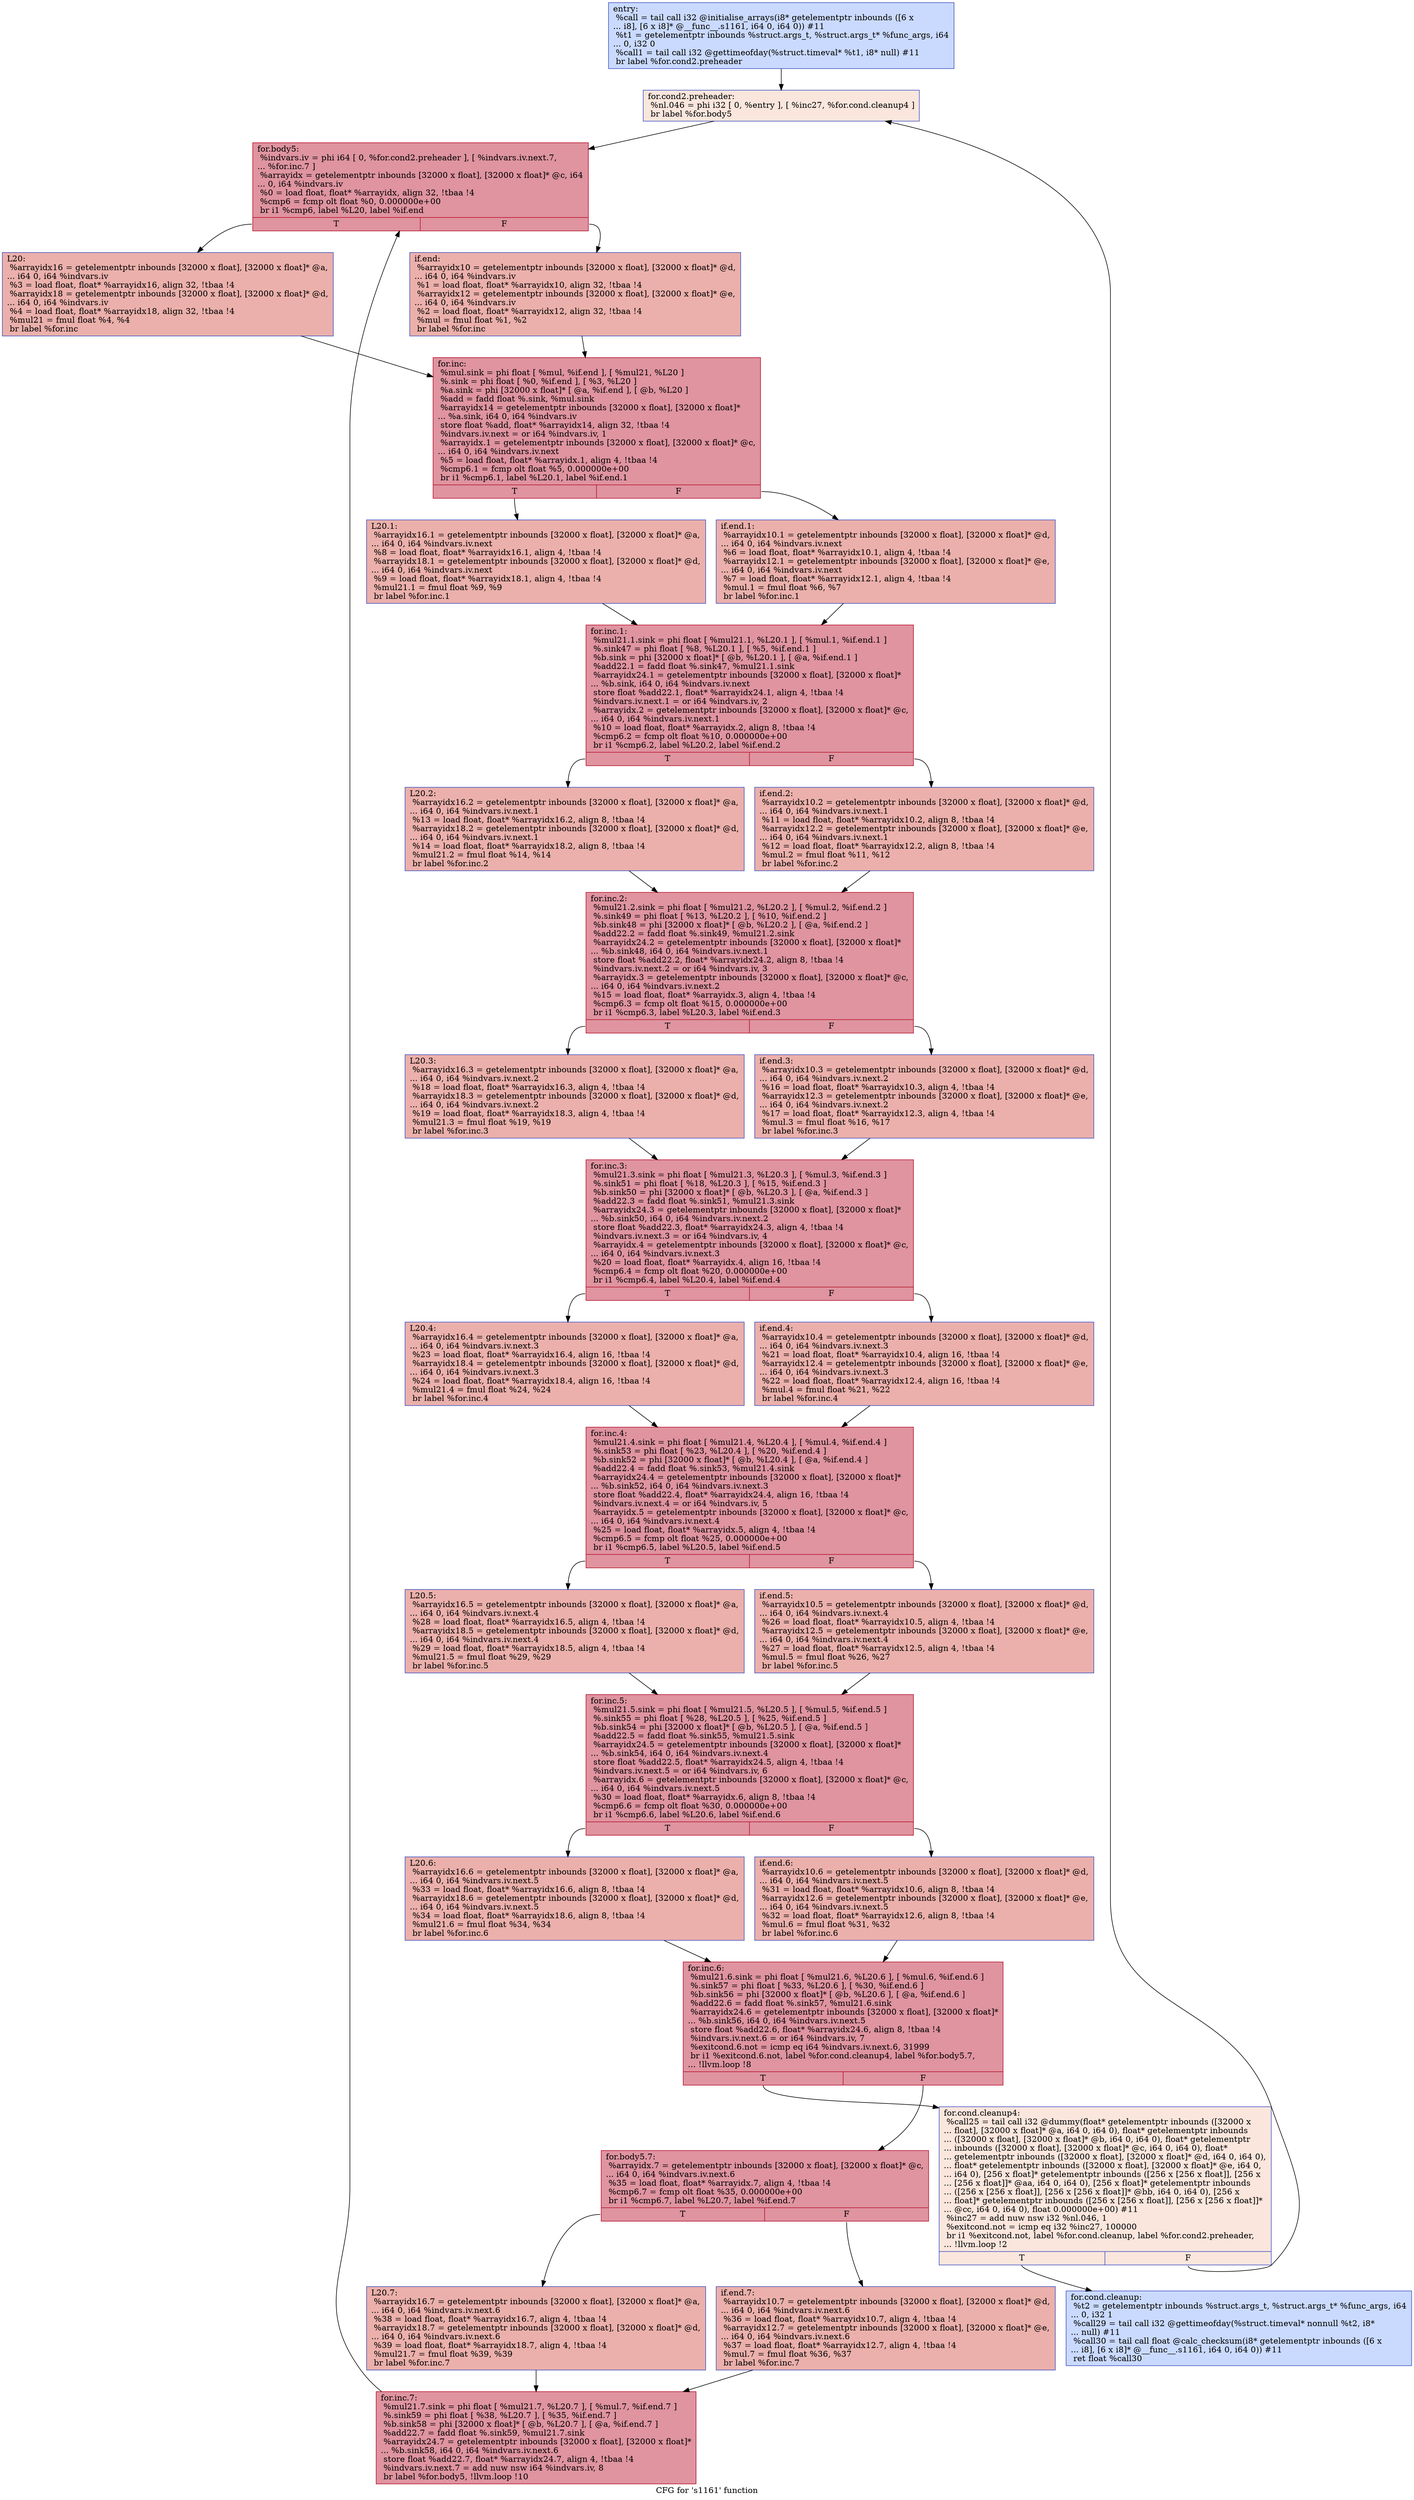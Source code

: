 digraph "CFG for 's1161' function" {
	label="CFG for 's1161' function";

	Node0x564c939ab5a0 [shape=record,color="#3d50c3ff", style=filled, fillcolor="#88abfd70",label="{entry:\l  %call = tail call i32 @initialise_arrays(i8* getelementptr inbounds ([6 x\l... i8], [6 x i8]* @__func__.s1161, i64 0, i64 0)) #11\l  %t1 = getelementptr inbounds %struct.args_t, %struct.args_t* %func_args, i64\l... 0, i32 0\l  %call1 = tail call i32 @gettimeofday(%struct.timeval* %t1, i8* null) #11\l  br label %for.cond2.preheader\l}"];
	Node0x564c939ab5a0 -> Node0x564c939aba40;
	Node0x564c939aba40 [shape=record,color="#3d50c3ff", style=filled, fillcolor="#f3c7b170",label="{for.cond2.preheader:                              \l  %nl.046 = phi i32 [ 0, %entry ], [ %inc27, %for.cond.cleanup4 ]\l  br label %for.body5\l}"];
	Node0x564c939aba40 -> Node0x564c939abc70;
	Node0x564c939abd90 [shape=record,color="#3d50c3ff", style=filled, fillcolor="#88abfd70",label="{for.cond.cleanup:                                 \l  %t2 = getelementptr inbounds %struct.args_t, %struct.args_t* %func_args, i64\l... 0, i32 1\l  %call29 = tail call i32 @gettimeofday(%struct.timeval* nonnull %t2, i8*\l... null) #11\l  %call30 = tail call float @calc_checksum(i8* getelementptr inbounds ([6 x\l... i8], [6 x i8]* @__func__.s1161, i64 0, i64 0)) #11\l  ret float %call30\l}"];
	Node0x564c939abb60 [shape=record,color="#3d50c3ff", style=filled, fillcolor="#f3c7b170",label="{for.cond.cleanup4:                                \l  %call25 = tail call i32 @dummy(float* getelementptr inbounds ([32000 x\l... float], [32000 x float]* @a, i64 0, i64 0), float* getelementptr inbounds\l... ([32000 x float], [32000 x float]* @b, i64 0, i64 0), float* getelementptr\l... inbounds ([32000 x float], [32000 x float]* @c, i64 0, i64 0), float*\l... getelementptr inbounds ([32000 x float], [32000 x float]* @d, i64 0, i64 0),\l... float* getelementptr inbounds ([32000 x float], [32000 x float]* @e, i64 0,\l... i64 0), [256 x float]* getelementptr inbounds ([256 x [256 x float]], [256 x\l... [256 x float]]* @aa, i64 0, i64 0), [256 x float]* getelementptr inbounds\l... ([256 x [256 x float]], [256 x [256 x float]]* @bb, i64 0, i64 0), [256 x\l... float]* getelementptr inbounds ([256 x [256 x float]], [256 x [256 x float]]*\l... @cc, i64 0, i64 0), float 0.000000e+00) #11\l  %inc27 = add nuw nsw i32 %nl.046, 1\l  %exitcond.not = icmp eq i32 %inc27, 100000\l  br i1 %exitcond.not, label %for.cond.cleanup, label %for.cond2.preheader,\l... !llvm.loop !2\l|{<s0>T|<s1>F}}"];
	Node0x564c939abb60:s0 -> Node0x564c939abd90;
	Node0x564c939abb60:s1 -> Node0x564c939aba40;
	Node0x564c939abc70 [shape=record,color="#b70d28ff", style=filled, fillcolor="#b70d2870",label="{for.body5:                                        \l  %indvars.iv = phi i64 [ 0, %for.cond2.preheader ], [ %indvars.iv.next.7,\l... %for.inc.7 ]\l  %arrayidx = getelementptr inbounds [32000 x float], [32000 x float]* @c, i64\l... 0, i64 %indvars.iv\l  %0 = load float, float* %arrayidx, align 32, !tbaa !4\l  %cmp6 = fcmp olt float %0, 0.000000e+00\l  br i1 %cmp6, label %L20, label %if.end\l|{<s0>T|<s1>F}}"];
	Node0x564c939abc70:s0 -> Node0x564c939acad0;
	Node0x564c939abc70:s1 -> Node0x564c939acb40;
	Node0x564c939acb40 [shape=record,color="#3d50c3ff", style=filled, fillcolor="#d24b4070",label="{if.end:                                           \l  %arrayidx10 = getelementptr inbounds [32000 x float], [32000 x float]* @d,\l... i64 0, i64 %indvars.iv\l  %1 = load float, float* %arrayidx10, align 32, !tbaa !4\l  %arrayidx12 = getelementptr inbounds [32000 x float], [32000 x float]* @e,\l... i64 0, i64 %indvars.iv\l  %2 = load float, float* %arrayidx12, align 32, !tbaa !4\l  %mul = fmul float %1, %2\l  br label %for.inc\l}"];
	Node0x564c939acb40 -> Node0x564c93a26500;
	Node0x564c939acad0 [shape=record,color="#3d50c3ff", style=filled, fillcolor="#d24b4070",label="{L20:                                              \l  %arrayidx16 = getelementptr inbounds [32000 x float], [32000 x float]* @a,\l... i64 0, i64 %indvars.iv\l  %3 = load float, float* %arrayidx16, align 32, !tbaa !4\l  %arrayidx18 = getelementptr inbounds [32000 x float], [32000 x float]* @d,\l... i64 0, i64 %indvars.iv\l  %4 = load float, float* %arrayidx18, align 32, !tbaa !4\l  %mul21 = fmul float %4, %4\l  br label %for.inc\l}"];
	Node0x564c939acad0 -> Node0x564c93a26500;
	Node0x564c93a26500 [shape=record,color="#b70d28ff", style=filled, fillcolor="#b70d2870",label="{for.inc:                                          \l  %mul.sink = phi float [ %mul, %if.end ], [ %mul21, %L20 ]\l  %.sink = phi float [ %0, %if.end ], [ %3, %L20 ]\l  %a.sink = phi [32000 x float]* [ @a, %if.end ], [ @b, %L20 ]\l  %add = fadd float %.sink, %mul.sink\l  %arrayidx14 = getelementptr inbounds [32000 x float], [32000 x float]*\l... %a.sink, i64 0, i64 %indvars.iv\l  store float %add, float* %arrayidx14, align 32, !tbaa !4\l  %indvars.iv.next = or i64 %indvars.iv, 1\l  %arrayidx.1 = getelementptr inbounds [32000 x float], [32000 x float]* @c,\l... i64 0, i64 %indvars.iv.next\l  %5 = load float, float* %arrayidx.1, align 4, !tbaa !4\l  %cmp6.1 = fcmp olt float %5, 0.000000e+00\l  br i1 %cmp6.1, label %L20.1, label %if.end.1\l|{<s0>T|<s1>F}}"];
	Node0x564c93a26500:s0 -> Node0x564c93a27080;
	Node0x564c93a26500:s1 -> Node0x564c93a27150;
	Node0x564c93a27150 [shape=record,color="#3d50c3ff", style=filled, fillcolor="#d24b4070",label="{if.end.1:                                         \l  %arrayidx10.1 = getelementptr inbounds [32000 x float], [32000 x float]* @d,\l... i64 0, i64 %indvars.iv.next\l  %6 = load float, float* %arrayidx10.1, align 4, !tbaa !4\l  %arrayidx12.1 = getelementptr inbounds [32000 x float], [32000 x float]* @e,\l... i64 0, i64 %indvars.iv.next\l  %7 = load float, float* %arrayidx12.1, align 4, !tbaa !4\l  %mul.1 = fmul float %6, %7\l  br label %for.inc.1\l}"];
	Node0x564c93a27150 -> Node0x564c93a27650;
	Node0x564c93a27080 [shape=record,color="#3d50c3ff", style=filled, fillcolor="#d24b4070",label="{L20.1:                                            \l  %arrayidx16.1 = getelementptr inbounds [32000 x float], [32000 x float]* @a,\l... i64 0, i64 %indvars.iv.next\l  %8 = load float, float* %arrayidx16.1, align 4, !tbaa !4\l  %arrayidx18.1 = getelementptr inbounds [32000 x float], [32000 x float]* @d,\l... i64 0, i64 %indvars.iv.next\l  %9 = load float, float* %arrayidx18.1, align 4, !tbaa !4\l  %mul21.1 = fmul float %9, %9\l  br label %for.inc.1\l}"];
	Node0x564c93a27080 -> Node0x564c93a27650;
	Node0x564c93a27650 [shape=record,color="#b70d28ff", style=filled, fillcolor="#b70d2870",label="{for.inc.1:                                        \l  %mul21.1.sink = phi float [ %mul21.1, %L20.1 ], [ %mul.1, %if.end.1 ]\l  %.sink47 = phi float [ %8, %L20.1 ], [ %5, %if.end.1 ]\l  %b.sink = phi [32000 x float]* [ @b, %L20.1 ], [ @a, %if.end.1 ]\l  %add22.1 = fadd float %.sink47, %mul21.1.sink\l  %arrayidx24.1 = getelementptr inbounds [32000 x float], [32000 x float]*\l... %b.sink, i64 0, i64 %indvars.iv.next\l  store float %add22.1, float* %arrayidx24.1, align 4, !tbaa !4\l  %indvars.iv.next.1 = or i64 %indvars.iv, 2\l  %arrayidx.2 = getelementptr inbounds [32000 x float], [32000 x float]* @c,\l... i64 0, i64 %indvars.iv.next.1\l  %10 = load float, float* %arrayidx.2, align 8, !tbaa !4\l  %cmp6.2 = fcmp olt float %10, 0.000000e+00\l  br i1 %cmp6.2, label %L20.2, label %if.end.2\l|{<s0>T|<s1>F}}"];
	Node0x564c93a27650:s0 -> Node0x564c93a28580;
	Node0x564c93a27650:s1 -> Node0x564c93a28650;
	Node0x564c93a28650 [shape=record,color="#3d50c3ff", style=filled, fillcolor="#d24b4070",label="{if.end.2:                                         \l  %arrayidx10.2 = getelementptr inbounds [32000 x float], [32000 x float]* @d,\l... i64 0, i64 %indvars.iv.next.1\l  %11 = load float, float* %arrayidx10.2, align 8, !tbaa !4\l  %arrayidx12.2 = getelementptr inbounds [32000 x float], [32000 x float]* @e,\l... i64 0, i64 %indvars.iv.next.1\l  %12 = load float, float* %arrayidx12.2, align 8, !tbaa !4\l  %mul.2 = fmul float %11, %12\l  br label %for.inc.2\l}"];
	Node0x564c93a28650 -> Node0x564c93a28b20;
	Node0x564c93a28580 [shape=record,color="#3d50c3ff", style=filled, fillcolor="#d24b4070",label="{L20.2:                                            \l  %arrayidx16.2 = getelementptr inbounds [32000 x float], [32000 x float]* @a,\l... i64 0, i64 %indvars.iv.next.1\l  %13 = load float, float* %arrayidx16.2, align 8, !tbaa !4\l  %arrayidx18.2 = getelementptr inbounds [32000 x float], [32000 x float]* @d,\l... i64 0, i64 %indvars.iv.next.1\l  %14 = load float, float* %arrayidx18.2, align 8, !tbaa !4\l  %mul21.2 = fmul float %14, %14\l  br label %for.inc.2\l}"];
	Node0x564c93a28580 -> Node0x564c93a28b20;
	Node0x564c93a28b20 [shape=record,color="#b70d28ff", style=filled, fillcolor="#b70d2870",label="{for.inc.2:                                        \l  %mul21.2.sink = phi float [ %mul21.2, %L20.2 ], [ %mul.2, %if.end.2 ]\l  %.sink49 = phi float [ %13, %L20.2 ], [ %10, %if.end.2 ]\l  %b.sink48 = phi [32000 x float]* [ @b, %L20.2 ], [ @a, %if.end.2 ]\l  %add22.2 = fadd float %.sink49, %mul21.2.sink\l  %arrayidx24.2 = getelementptr inbounds [32000 x float], [32000 x float]*\l... %b.sink48, i64 0, i64 %indvars.iv.next.1\l  store float %add22.2, float* %arrayidx24.2, align 8, !tbaa !4\l  %indvars.iv.next.2 = or i64 %indvars.iv, 3\l  %arrayidx.3 = getelementptr inbounds [32000 x float], [32000 x float]* @c,\l... i64 0, i64 %indvars.iv.next.2\l  %15 = load float, float* %arrayidx.3, align 4, !tbaa !4\l  %cmp6.3 = fcmp olt float %15, 0.000000e+00\l  br i1 %cmp6.3, label %L20.3, label %if.end.3\l|{<s0>T|<s1>F}}"];
	Node0x564c93a28b20:s0 -> Node0x564c93a296f0;
	Node0x564c93a28b20:s1 -> Node0x564c93a297c0;
	Node0x564c93a297c0 [shape=record,color="#3d50c3ff", style=filled, fillcolor="#d24b4070",label="{if.end.3:                                         \l  %arrayidx10.3 = getelementptr inbounds [32000 x float], [32000 x float]* @d,\l... i64 0, i64 %indvars.iv.next.2\l  %16 = load float, float* %arrayidx10.3, align 4, !tbaa !4\l  %arrayidx12.3 = getelementptr inbounds [32000 x float], [32000 x float]* @e,\l... i64 0, i64 %indvars.iv.next.2\l  %17 = load float, float* %arrayidx12.3, align 4, !tbaa !4\l  %mul.3 = fmul float %16, %17\l  br label %for.inc.3\l}"];
	Node0x564c93a297c0 -> Node0x564c93a29c00;
	Node0x564c93a296f0 [shape=record,color="#3d50c3ff", style=filled, fillcolor="#d24b4070",label="{L20.3:                                            \l  %arrayidx16.3 = getelementptr inbounds [32000 x float], [32000 x float]* @a,\l... i64 0, i64 %indvars.iv.next.2\l  %18 = load float, float* %arrayidx16.3, align 4, !tbaa !4\l  %arrayidx18.3 = getelementptr inbounds [32000 x float], [32000 x float]* @d,\l... i64 0, i64 %indvars.iv.next.2\l  %19 = load float, float* %arrayidx18.3, align 4, !tbaa !4\l  %mul21.3 = fmul float %19, %19\l  br label %for.inc.3\l}"];
	Node0x564c93a296f0 -> Node0x564c93a29c00;
	Node0x564c93a29c00 [shape=record,color="#b70d28ff", style=filled, fillcolor="#b70d2870",label="{for.inc.3:                                        \l  %mul21.3.sink = phi float [ %mul21.3, %L20.3 ], [ %mul.3, %if.end.3 ]\l  %.sink51 = phi float [ %18, %L20.3 ], [ %15, %if.end.3 ]\l  %b.sink50 = phi [32000 x float]* [ @b, %L20.3 ], [ @a, %if.end.3 ]\l  %add22.3 = fadd float %.sink51, %mul21.3.sink\l  %arrayidx24.3 = getelementptr inbounds [32000 x float], [32000 x float]*\l... %b.sink50, i64 0, i64 %indvars.iv.next.2\l  store float %add22.3, float* %arrayidx24.3, align 4, !tbaa !4\l  %indvars.iv.next.3 = or i64 %indvars.iv, 4\l  %arrayidx.4 = getelementptr inbounds [32000 x float], [32000 x float]* @c,\l... i64 0, i64 %indvars.iv.next.3\l  %20 = load float, float* %arrayidx.4, align 16, !tbaa !4\l  %cmp6.4 = fcmp olt float %20, 0.000000e+00\l  br i1 %cmp6.4, label %L20.4, label %if.end.4\l|{<s0>T|<s1>F}}"];
	Node0x564c93a29c00:s0 -> Node0x564c93a2a7d0;
	Node0x564c93a29c00:s1 -> Node0x564c93a2a8a0;
	Node0x564c93a2a8a0 [shape=record,color="#3d50c3ff", style=filled, fillcolor="#d24b4070",label="{if.end.4:                                         \l  %arrayidx10.4 = getelementptr inbounds [32000 x float], [32000 x float]* @d,\l... i64 0, i64 %indvars.iv.next.3\l  %21 = load float, float* %arrayidx10.4, align 16, !tbaa !4\l  %arrayidx12.4 = getelementptr inbounds [32000 x float], [32000 x float]* @e,\l... i64 0, i64 %indvars.iv.next.3\l  %22 = load float, float* %arrayidx12.4, align 16, !tbaa !4\l  %mul.4 = fmul float %21, %22\l  br label %for.inc.4\l}"];
	Node0x564c93a2a8a0 -> Node0x564c93a2ad70;
	Node0x564c93a2a7d0 [shape=record,color="#3d50c3ff", style=filled, fillcolor="#d24b4070",label="{L20.4:                                            \l  %arrayidx16.4 = getelementptr inbounds [32000 x float], [32000 x float]* @a,\l... i64 0, i64 %indvars.iv.next.3\l  %23 = load float, float* %arrayidx16.4, align 16, !tbaa !4\l  %arrayidx18.4 = getelementptr inbounds [32000 x float], [32000 x float]* @d,\l... i64 0, i64 %indvars.iv.next.3\l  %24 = load float, float* %arrayidx18.4, align 16, !tbaa !4\l  %mul21.4 = fmul float %24, %24\l  br label %for.inc.4\l}"];
	Node0x564c93a2a7d0 -> Node0x564c93a2ad70;
	Node0x564c93a2ad70 [shape=record,color="#b70d28ff", style=filled, fillcolor="#b70d2870",label="{for.inc.4:                                        \l  %mul21.4.sink = phi float [ %mul21.4, %L20.4 ], [ %mul.4, %if.end.4 ]\l  %.sink53 = phi float [ %23, %L20.4 ], [ %20, %if.end.4 ]\l  %b.sink52 = phi [32000 x float]* [ @b, %L20.4 ], [ @a, %if.end.4 ]\l  %add22.4 = fadd float %.sink53, %mul21.4.sink\l  %arrayidx24.4 = getelementptr inbounds [32000 x float], [32000 x float]*\l... %b.sink52, i64 0, i64 %indvars.iv.next.3\l  store float %add22.4, float* %arrayidx24.4, align 16, !tbaa !4\l  %indvars.iv.next.4 = or i64 %indvars.iv, 5\l  %arrayidx.5 = getelementptr inbounds [32000 x float], [32000 x float]* @c,\l... i64 0, i64 %indvars.iv.next.4\l  %25 = load float, float* %arrayidx.5, align 4, !tbaa !4\l  %cmp6.5 = fcmp olt float %25, 0.000000e+00\l  br i1 %cmp6.5, label %L20.5, label %if.end.5\l|{<s0>T|<s1>F}}"];
	Node0x564c93a2ad70:s0 -> Node0x564c93a2bf40;
	Node0x564c93a2ad70:s1 -> Node0x564c93a2c010;
	Node0x564c93a2c010 [shape=record,color="#3d50c3ff", style=filled, fillcolor="#d24b4070",label="{if.end.5:                                         \l  %arrayidx10.5 = getelementptr inbounds [32000 x float], [32000 x float]* @d,\l... i64 0, i64 %indvars.iv.next.4\l  %26 = load float, float* %arrayidx10.5, align 4, !tbaa !4\l  %arrayidx12.5 = getelementptr inbounds [32000 x float], [32000 x float]* @e,\l... i64 0, i64 %indvars.iv.next.4\l  %27 = load float, float* %arrayidx12.5, align 4, !tbaa !4\l  %mul.5 = fmul float %26, %27\l  br label %for.inc.5\l}"];
	Node0x564c93a2c010 -> Node0x564c93a2c4e0;
	Node0x564c93a2bf40 [shape=record,color="#3d50c3ff", style=filled, fillcolor="#d24b4070",label="{L20.5:                                            \l  %arrayidx16.5 = getelementptr inbounds [32000 x float], [32000 x float]* @a,\l... i64 0, i64 %indvars.iv.next.4\l  %28 = load float, float* %arrayidx16.5, align 4, !tbaa !4\l  %arrayidx18.5 = getelementptr inbounds [32000 x float], [32000 x float]* @d,\l... i64 0, i64 %indvars.iv.next.4\l  %29 = load float, float* %arrayidx18.5, align 4, !tbaa !4\l  %mul21.5 = fmul float %29, %29\l  br label %for.inc.5\l}"];
	Node0x564c93a2bf40 -> Node0x564c93a2c4e0;
	Node0x564c93a2c4e0 [shape=record,color="#b70d28ff", style=filled, fillcolor="#b70d2870",label="{for.inc.5:                                        \l  %mul21.5.sink = phi float [ %mul21.5, %L20.5 ], [ %mul.5, %if.end.5 ]\l  %.sink55 = phi float [ %28, %L20.5 ], [ %25, %if.end.5 ]\l  %b.sink54 = phi [32000 x float]* [ @b, %L20.5 ], [ @a, %if.end.5 ]\l  %add22.5 = fadd float %.sink55, %mul21.5.sink\l  %arrayidx24.5 = getelementptr inbounds [32000 x float], [32000 x float]*\l... %b.sink54, i64 0, i64 %indvars.iv.next.4\l  store float %add22.5, float* %arrayidx24.5, align 4, !tbaa !4\l  %indvars.iv.next.5 = or i64 %indvars.iv, 6\l  %arrayidx.6 = getelementptr inbounds [32000 x float], [32000 x float]* @c,\l... i64 0, i64 %indvars.iv.next.5\l  %30 = load float, float* %arrayidx.6, align 8, !tbaa !4\l  %cmp6.6 = fcmp olt float %30, 0.000000e+00\l  br i1 %cmp6.6, label %L20.6, label %if.end.6\l|{<s0>T|<s1>F}}"];
	Node0x564c93a2c4e0:s0 -> Node0x564c93a2d0b0;
	Node0x564c93a2c4e0:s1 -> Node0x564c93a2d180;
	Node0x564c93a2d180 [shape=record,color="#3d50c3ff", style=filled, fillcolor="#d24b4070",label="{if.end.6:                                         \l  %arrayidx10.6 = getelementptr inbounds [32000 x float], [32000 x float]* @d,\l... i64 0, i64 %indvars.iv.next.5\l  %31 = load float, float* %arrayidx10.6, align 8, !tbaa !4\l  %arrayidx12.6 = getelementptr inbounds [32000 x float], [32000 x float]* @e,\l... i64 0, i64 %indvars.iv.next.5\l  %32 = load float, float* %arrayidx12.6, align 8, !tbaa !4\l  %mul.6 = fmul float %31, %32\l  br label %for.inc.6\l}"];
	Node0x564c93a2d180 -> Node0x564c93a2d650;
	Node0x564c93a2d0b0 [shape=record,color="#3d50c3ff", style=filled, fillcolor="#d24b4070",label="{L20.6:                                            \l  %arrayidx16.6 = getelementptr inbounds [32000 x float], [32000 x float]* @a,\l... i64 0, i64 %indvars.iv.next.5\l  %33 = load float, float* %arrayidx16.6, align 8, !tbaa !4\l  %arrayidx18.6 = getelementptr inbounds [32000 x float], [32000 x float]* @d,\l... i64 0, i64 %indvars.iv.next.5\l  %34 = load float, float* %arrayidx18.6, align 8, !tbaa !4\l  %mul21.6 = fmul float %34, %34\l  br label %for.inc.6\l}"];
	Node0x564c93a2d0b0 -> Node0x564c93a2d650;
	Node0x564c93a2d650 [shape=record,color="#b70d28ff", style=filled, fillcolor="#b70d2870",label="{for.inc.6:                                        \l  %mul21.6.sink = phi float [ %mul21.6, %L20.6 ], [ %mul.6, %if.end.6 ]\l  %.sink57 = phi float [ %33, %L20.6 ], [ %30, %if.end.6 ]\l  %b.sink56 = phi [32000 x float]* [ @b, %L20.6 ], [ @a, %if.end.6 ]\l  %add22.6 = fadd float %.sink57, %mul21.6.sink\l  %arrayidx24.6 = getelementptr inbounds [32000 x float], [32000 x float]*\l... %b.sink56, i64 0, i64 %indvars.iv.next.5\l  store float %add22.6, float* %arrayidx24.6, align 8, !tbaa !4\l  %indvars.iv.next.6 = or i64 %indvars.iv, 7\l  %exitcond.6.not = icmp eq i64 %indvars.iv.next.6, 31999\l  br i1 %exitcond.6.not, label %for.cond.cleanup4, label %for.body5.7,\l... !llvm.loop !8\l|{<s0>T|<s1>F}}"];
	Node0x564c93a2d650:s0 -> Node0x564c939abb60;
	Node0x564c93a2d650:s1 -> Node0x564c93a2e100;
	Node0x564c93a2e100 [shape=record,color="#b70d28ff", style=filled, fillcolor="#b70d2870",label="{for.body5.7:                                      \l  %arrayidx.7 = getelementptr inbounds [32000 x float], [32000 x float]* @c,\l... i64 0, i64 %indvars.iv.next.6\l  %35 = load float, float* %arrayidx.7, align 4, !tbaa !4\l  %cmp6.7 = fcmp olt float %35, 0.000000e+00\l  br i1 %cmp6.7, label %L20.7, label %if.end.7\l|{<s0>T|<s1>F}}"];
	Node0x564c93a2e100:s0 -> Node0x564c93a2e570;
	Node0x564c93a2e100:s1 -> Node0x564c93a2e5e0;
	Node0x564c93a2e5e0 [shape=record,color="#3d50c3ff", style=filled, fillcolor="#d24b4070",label="{if.end.7:                                         \l  %arrayidx10.7 = getelementptr inbounds [32000 x float], [32000 x float]* @d,\l... i64 0, i64 %indvars.iv.next.6\l  %36 = load float, float* %arrayidx10.7, align 4, !tbaa !4\l  %arrayidx12.7 = getelementptr inbounds [32000 x float], [32000 x float]* @e,\l... i64 0, i64 %indvars.iv.next.6\l  %37 = load float, float* %arrayidx12.7, align 4, !tbaa !4\l  %mul.7 = fmul float %36, %37\l  br label %for.inc.7\l}"];
	Node0x564c93a2e5e0 -> Node0x564c939ac7d0;
	Node0x564c93a2e570 [shape=record,color="#3d50c3ff", style=filled, fillcolor="#d24b4070",label="{L20.7:                                            \l  %arrayidx16.7 = getelementptr inbounds [32000 x float], [32000 x float]* @a,\l... i64 0, i64 %indvars.iv.next.6\l  %38 = load float, float* %arrayidx16.7, align 4, !tbaa !4\l  %arrayidx18.7 = getelementptr inbounds [32000 x float], [32000 x float]* @d,\l... i64 0, i64 %indvars.iv.next.6\l  %39 = load float, float* %arrayidx18.7, align 4, !tbaa !4\l  %mul21.7 = fmul float %39, %39\l  br label %for.inc.7\l}"];
	Node0x564c93a2e570 -> Node0x564c939ac7d0;
	Node0x564c939ac7d0 [shape=record,color="#b70d28ff", style=filled, fillcolor="#b70d2870",label="{for.inc.7:                                        \l  %mul21.7.sink = phi float [ %mul21.7, %L20.7 ], [ %mul.7, %if.end.7 ]\l  %.sink59 = phi float [ %38, %L20.7 ], [ %35, %if.end.7 ]\l  %b.sink58 = phi [32000 x float]* [ @b, %L20.7 ], [ @a, %if.end.7 ]\l  %add22.7 = fadd float %.sink59, %mul21.7.sink\l  %arrayidx24.7 = getelementptr inbounds [32000 x float], [32000 x float]*\l... %b.sink58, i64 0, i64 %indvars.iv.next.6\l  store float %add22.7, float* %arrayidx24.7, align 4, !tbaa !4\l  %indvars.iv.next.7 = add nuw nsw i64 %indvars.iv, 8\l  br label %for.body5, !llvm.loop !10\l}"];
	Node0x564c939ac7d0 -> Node0x564c939abc70;
}
